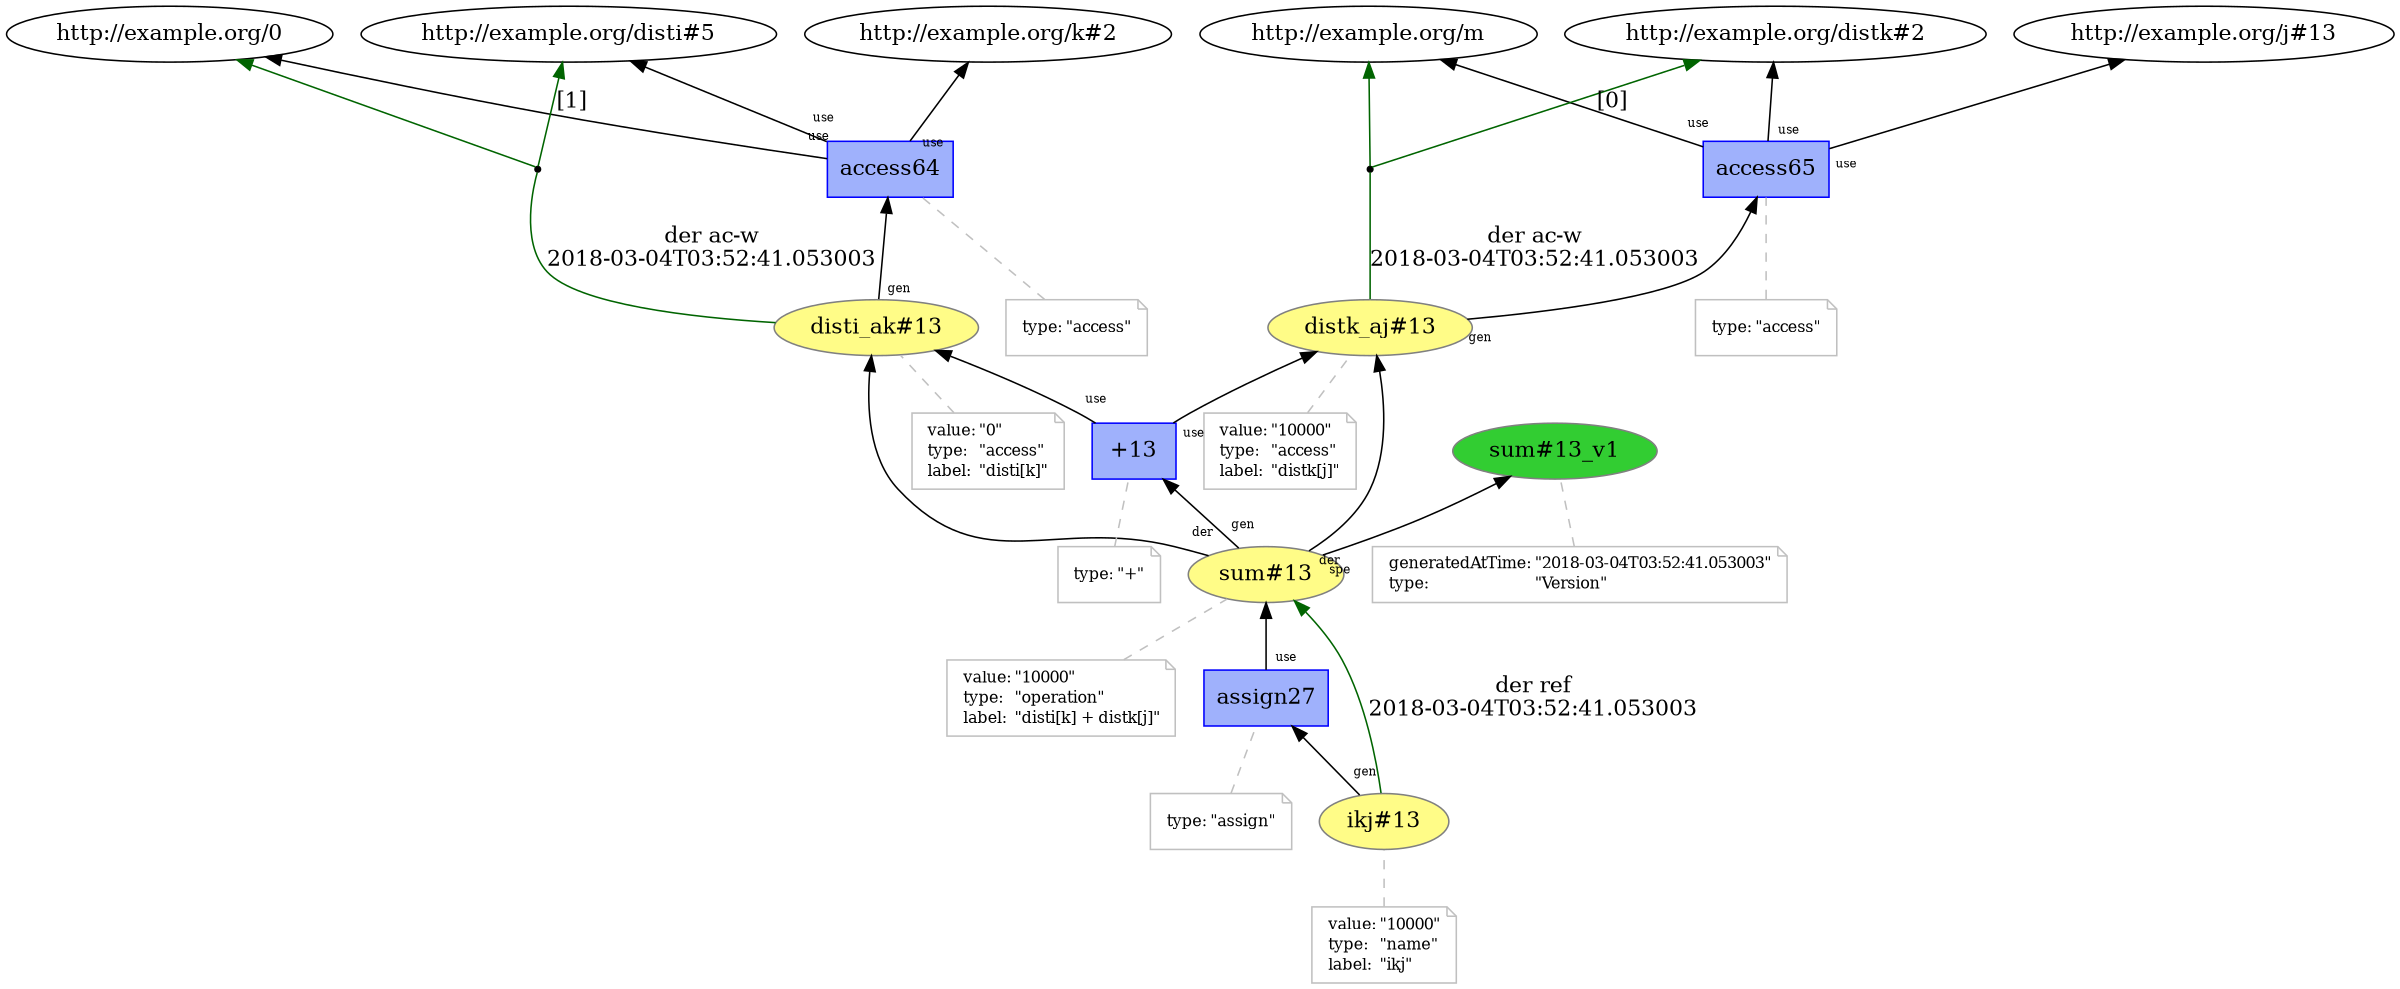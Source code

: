 digraph "PROV" { size="16,12"; rankdir="BT";
"http://example.org/disti_ak#13" [fillcolor="#FFFC87",color="#808080",style="filled",label="disti_ak#13",URL="http://example.org/disti_ak#13"]
"-attrs0" [color="gray",shape="note",fontsize="10",fontcolor="black",label=<<TABLE cellpadding="0" border="0">
	<TR>
	    <TD align="left">value:</TD>
	    <TD align="left">&quot;0&quot;</TD>
	</TR>
	<TR>
	    <TD align="left">type:</TD>
	    <TD align="left">&quot;access&quot;</TD>
	</TR>
	<TR>
	    <TD align="left">label:</TD>
	    <TD align="left">&quot;disti[k]&quot;</TD>
	</TR>
</TABLE>>]
"-attrs0" -> "http://example.org/disti_ak#13" [color="gray",style="dashed",arrowhead="none"]
"http://example.org/access64" [fillcolor="#9FB1FC",color="#0000FF",shape="polygon",sides="4",style="filled",label="access64",URL="http://example.org/access64"]
"-attrs1" [color="gray",shape="note",fontsize="10",fontcolor="black",label=<<TABLE cellpadding="0" border="0">
	<TR>
	    <TD align="left">type:</TD>
	    <TD align="left">&quot;access&quot;</TD>
	</TR>
</TABLE>>]
"-attrs1" -> "http://example.org/access64" [color="gray",style="dashed",arrowhead="none"]
"http://example.org/access64" -> "http://example.org/0" [labelfontsize="8",labeldistance="1.5",labelangle="60.0",rotation="20",taillabel="use"]
"bn0" [shape="point",label=""]
"http://example.org/disti_ak#13" -> "bn0" [arrowhead="none",color="darkgreen",label="der ac-w
2018-03-04T03:52:41.053003"]
"bn0" -> "http://example.org/disti#5" [labelfontsize="8",labeldistance="1.5",color="darkgreen",labelangle="60.0",rotation="20",label="[1]"]
"bn0" -> "http://example.org/0" [color="darkgreen"]
"http://example.org/disti_ak#13" -> "http://example.org/access64" [labelfontsize="8",labeldistance="1.5",labelangle="60.0",rotation="20",taillabel="gen"]
"http://example.org/access64" -> "http://example.org/disti#5" [labelfontsize="8",labeldistance="1.5",labelangle="60.0",rotation="20",taillabel="use"]
"http://example.org/access64" -> "http://example.org/k#2" [labelfontsize="8",labeldistance="1.5",labelangle="60.0",rotation="20",taillabel="use"]
"http://example.org/distk_aj#13" [fillcolor="#FFFC87",color="#808080",style="filled",label="distk_aj#13",URL="http://example.org/distk_aj#13"]
"-attrs2" [color="gray",shape="note",fontsize="10",fontcolor="black",label=<<TABLE cellpadding="0" border="0">
	<TR>
	    <TD align="left">value:</TD>
	    <TD align="left">&quot;10000&quot;</TD>
	</TR>
	<TR>
	    <TD align="left">type:</TD>
	    <TD align="left">&quot;access&quot;</TD>
	</TR>
	<TR>
	    <TD align="left">label:</TD>
	    <TD align="left">&quot;distk[j]&quot;</TD>
	</TR>
</TABLE>>]
"-attrs2" -> "http://example.org/distk_aj#13" [color="gray",style="dashed",arrowhead="none"]
"http://example.org/access65" [fillcolor="#9FB1FC",color="#0000FF",shape="polygon",sides="4",style="filled",label="access65",URL="http://example.org/access65"]
"-attrs3" [color="gray",shape="note",fontsize="10",fontcolor="black",label=<<TABLE cellpadding="0" border="0">
	<TR>
	    <TD align="left">type:</TD>
	    <TD align="left">&quot;access&quot;</TD>
	</TR>
</TABLE>>]
"-attrs3" -> "http://example.org/access65" [color="gray",style="dashed",arrowhead="none"]
"http://example.org/access65" -> "http://example.org/m" [labelfontsize="8",labeldistance="1.5",labelangle="60.0",rotation="20",taillabel="use"]
"bn1" [shape="point",label=""]
"http://example.org/distk_aj#13" -> "bn1" [arrowhead="none",color="darkgreen",label="der ac-w
2018-03-04T03:52:41.053003"]
"bn1" -> "http://example.org/distk#2" [labelfontsize="8",labeldistance="1.5",color="darkgreen",labelangle="60.0",rotation="20",label="[0]"]
"bn1" -> "http://example.org/m" [color="darkgreen"]
"http://example.org/distk_aj#13" -> "http://example.org/access65" [labelfontsize="8",labeldistance="1.5",labelangle="60.0",rotation="20",taillabel="gen"]
"http://example.org/access65" -> "http://example.org/distk#2" [labelfontsize="8",labeldistance="1.5",labelangle="60.0",rotation="20",taillabel="use"]
"http://example.org/access65" -> "http://example.org/j#13" [labelfontsize="8",labeldistance="1.5",labelangle="60.0",rotation="20",taillabel="use"]
"http://example.org/sum#13" [fillcolor="#FFFC87",color="#808080",style="filled",label="sum#13",URL="http://example.org/sum#13"]
"-attrs4" [color="gray",shape="note",fontsize="10",fontcolor="black",label=<<TABLE cellpadding="0" border="0">
	<TR>
	    <TD align="left">value:</TD>
	    <TD align="left">&quot;10000&quot;</TD>
	</TR>
	<TR>
	    <TD align="left">type:</TD>
	    <TD align="left">&quot;operation&quot;</TD>
	</TR>
	<TR>
	    <TD align="left">label:</TD>
	    <TD align="left">&quot;disti[k] + distk[j]&quot;</TD>
	</TR>
</TABLE>>]
"-attrs4" -> "http://example.org/sum#13" [color="gray",style="dashed",arrowhead="none"]
"http://example.org/sum#13_v1" [fillcolor="#32CD32",color="#808080",style="filled",label="sum#13_v1",URL="http://example.org/sum#13_v1"]
"-attrs5" [color="gray",shape="note",fontsize="10",fontcolor="black",label=<<TABLE cellpadding="0" border="0">
	<TR>
	    <TD align="left">generatedAtTime:</TD>
	    <TD align="left">&quot;2018-03-04T03:52:41.053003&quot;</TD>
	</TR>
	<TR>
	    <TD align="left">type:</TD>
	    <TD align="left">&quot;Version&quot;</TD>
	</TR>
</TABLE>>]
"-attrs5" -> "http://example.org/sum#13_v1" [color="gray",style="dashed",arrowhead="none"]
"http://example.org/sum#13" -> "http://example.org/sum#13_v1" [labelfontsize="8",labeldistance="1.5",labelangle="60.0",rotation="20",taillabel="spe"]
"http://example.org/+13" [fillcolor="#9FB1FC",color="#0000FF",shape="polygon",sides="4",style="filled",label="+13",URL="http://example.org/+13"]
"-attrs6" [color="gray",shape="note",fontsize="10",fontcolor="black",label=<<TABLE cellpadding="0" border="0">
	<TR>
	    <TD align="left">type:</TD>
	    <TD align="left">&quot;+&quot;</TD>
	</TR>
</TABLE>>]
"-attrs6" -> "http://example.org/+13" [color="gray",style="dashed",arrowhead="none"]
"http://example.org/+13" -> "http://example.org/disti_ak#13" [labelfontsize="8",labeldistance="1.5",labelangle="60.0",rotation="20",taillabel="use"]
"http://example.org/sum#13" -> "http://example.org/disti_ak#13" [labelfontsize="8",labeldistance="1.5",labelangle="60.0",rotation="20",taillabel="der"]
"http://example.org/+13" -> "http://example.org/distk_aj#13" [labelfontsize="8",labeldistance="1.5",labelangle="60.0",rotation="20",taillabel="use"]
"http://example.org/sum#13" -> "http://example.org/distk_aj#13" [labelfontsize="8",labeldistance="1.5",labelangle="60.0",rotation="20",taillabel="der"]
"http://example.org/sum#13" -> "http://example.org/+13" [labelfontsize="8",labeldistance="1.5",labelangle="60.0",rotation="20",taillabel="gen"]
"http://example.org/ikj#13" [fillcolor="#FFFC87",color="#808080",style="filled",label="ikj#13",URL="http://example.org/ikj#13"]
"-attrs7" [color="gray",shape="note",fontsize="10",fontcolor="black",label=<<TABLE cellpadding="0" border="0">
	<TR>
	    <TD align="left">value:</TD>
	    <TD align="left">&quot;10000&quot;</TD>
	</TR>
	<TR>
	    <TD align="left">type:</TD>
	    <TD align="left">&quot;name&quot;</TD>
	</TR>
	<TR>
	    <TD align="left">label:</TD>
	    <TD align="left">&quot;ikj&quot;</TD>
	</TR>
</TABLE>>]
"-attrs7" -> "http://example.org/ikj#13" [color="gray",style="dashed",arrowhead="none"]
"http://example.org/assign27" [fillcolor="#9FB1FC",color="#0000FF",shape="polygon",sides="4",style="filled",label="assign27",URL="http://example.org/assign27"]
"-attrs8" [color="gray",shape="note",fontsize="10",fontcolor="black",label=<<TABLE cellpadding="0" border="0">
	<TR>
	    <TD align="left">type:</TD>
	    <TD align="left">&quot;assign&quot;</TD>
	</TR>
</TABLE>>]
"-attrs8" -> "http://example.org/assign27" [color="gray",style="dashed",arrowhead="none"]
"http://example.org/assign27" -> "http://example.org/sum#13" [labelfontsize="8",labeldistance="1.5",labelangle="60.0",rotation="20",taillabel="use"]
"http://example.org/ikj#13" -> "http://example.org/sum#13" [labelfontsize="8",labeldistance="1.5",color="darkgreen",labelangle="60.0",rotation="20",label="der ref
2018-03-04T03:52:41.053003"]
"http://example.org/ikj#13" -> "http://example.org/assign27" [labelfontsize="8",labeldistance="1.5",labelangle="60.0",rotation="20",taillabel="gen"]
}